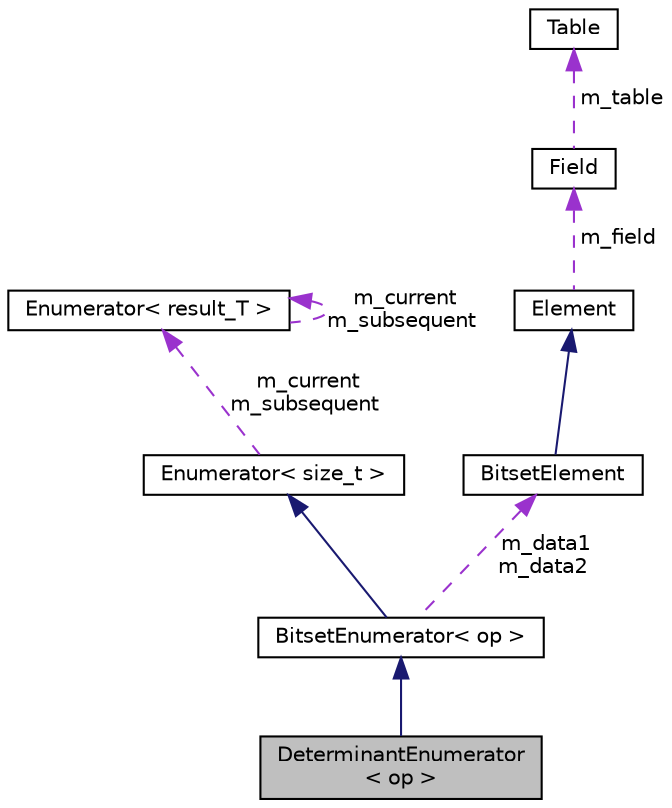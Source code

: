 digraph "DeterminantEnumerator&lt; op &gt;"
{
  edge [fontname="Helvetica",fontsize="10",labelfontname="Helvetica",labelfontsize="10"];
  node [fontname="Helvetica",fontsize="10",shape=record];
  Node1 [label="DeterminantEnumerator\l\< op \>",height=0.2,width=0.4,color="black", fillcolor="grey75", style="filled", fontcolor="black"];
  Node2 -> Node1 [dir="back",color="midnightblue",fontsize="10",style="solid",fontname="Helvetica"];
  Node2 [label="BitsetEnumerator\< op \>",height=0.2,width=0.4,color="black", fillcolor="white", style="filled",URL="$classBitsetEnumerator.html"];
  Node3 -> Node2 [dir="back",color="midnightblue",fontsize="10",style="solid",fontname="Helvetica"];
  Node3 [label="Enumerator\< size_t \>",height=0.2,width=0.4,color="black", fillcolor="white", style="filled",URL="$classEnumerator.html"];
  Node4 -> Node3 [dir="back",color="darkorchid3",fontsize="10",style="dashed",label=" m_current\nm_subsequent" ,fontname="Helvetica"];
  Node4 [label="Enumerator\< result_T \>",height=0.2,width=0.4,color="black", fillcolor="white", style="filled",URL="$classEnumerator.html"];
  Node4 -> Node4 [dir="back",color="darkorchid3",fontsize="10",style="dashed",label=" m_current\nm_subsequent" ,fontname="Helvetica"];
  Node5 -> Node2 [dir="back",color="darkorchid3",fontsize="10",style="dashed",label=" m_data1\nm_data2" ,fontname="Helvetica"];
  Node5 [label="BitsetElement",height=0.2,width=0.4,color="black", fillcolor="white", style="filled",URL="$classBitsetElement.html"];
  Node6 -> Node5 [dir="back",color="midnightblue",fontsize="10",style="solid",fontname="Helvetica"];
  Node6 [label="Element",height=0.2,width=0.4,color="black", fillcolor="white", style="filled",URL="$classElement.html"];
  Node7 -> Node6 [dir="back",color="darkorchid3",fontsize="10",style="dashed",label=" m_field" ,fontname="Helvetica"];
  Node7 [label="Field",height=0.2,width=0.4,color="black", fillcolor="white", style="filled",URL="$classField.html"];
  Node8 -> Node7 [dir="back",color="darkorchid3",fontsize="10",style="dashed",label=" m_table" ,fontname="Helvetica"];
  Node8 [label="Table",height=0.2,width=0.4,color="black", fillcolor="white", style="filled",URL="$classTable.html"];
}
